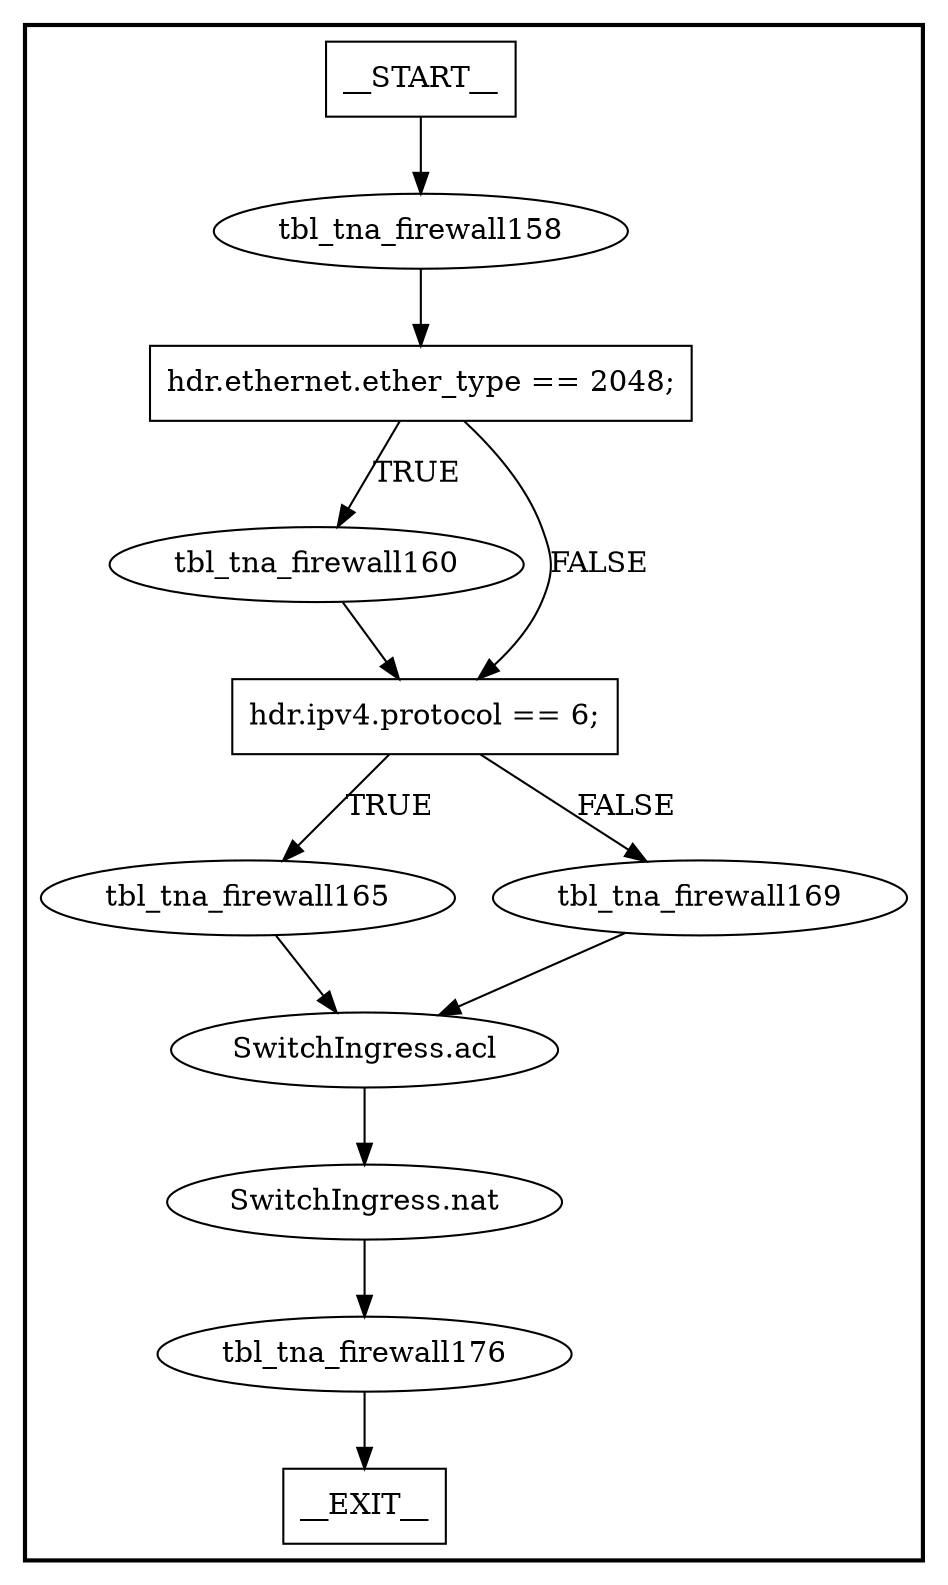 digraph SwitchIngress {
subgraph cluster {
graph [
label="", labeljust=r, style=bold];
0[label=__START__, margin="", shape=rectangle, style=solid];
1[label=__EXIT__, margin="", shape=rectangle, style=solid];
2[label=tbl_tna_firewall158, margin="", shape=ellipse, style=solid];
3[label="hdr.ethernet.ether_type == 2048;", margin="", shape=rectangle, style=solid];
4[label=tbl_tna_firewall160, margin="", shape=ellipse, style=solid];
5[label="hdr.ipv4.protocol == 6;", margin="", shape=rectangle, style=solid];
6[label=tbl_tna_firewall165, margin="", shape=ellipse, style=solid];
7[label=tbl_tna_firewall169, margin="", shape=ellipse, style=solid];
8[label="SwitchIngress.acl", margin="", shape=ellipse, style=solid];
9[label="SwitchIngress.nat", margin="", shape=ellipse, style=solid];
10[label=tbl_tna_firewall176, margin="", shape=ellipse, style=solid];
0 -> 2[label=""];
2 -> 3[label=""];
3 -> 4[label=TRUE];
3 -> 5[label=FALSE];
4 -> 5[label=""];
5 -> 6[label=TRUE];
5 -> 7[label=FALSE];
6 -> 8[label=""];
7 -> 8[label=""];
8 -> 9[label=""];
9 -> 10[label=""];
10 -> 1[label=""];
}
}
